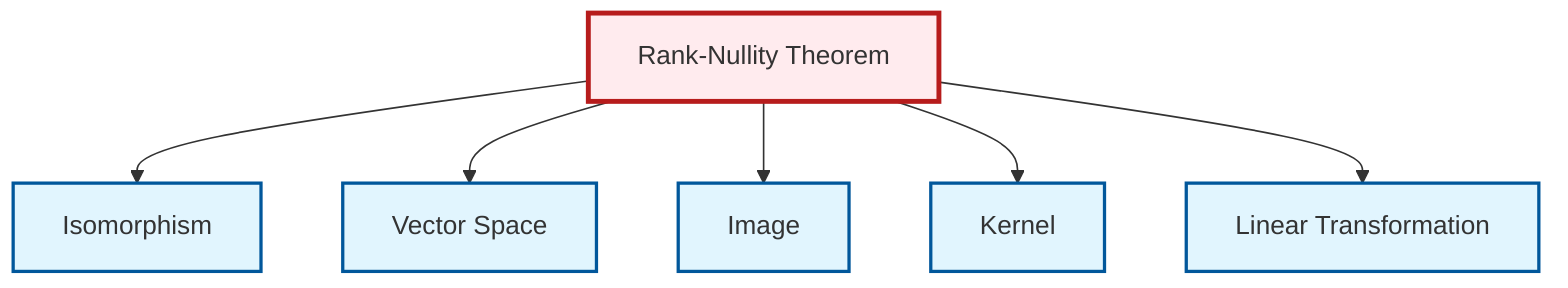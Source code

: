 graph TD
    classDef definition fill:#e1f5fe,stroke:#01579b,stroke-width:2px
    classDef theorem fill:#f3e5f5,stroke:#4a148c,stroke-width:2px
    classDef axiom fill:#fff3e0,stroke:#e65100,stroke-width:2px
    classDef example fill:#e8f5e9,stroke:#1b5e20,stroke-width:2px
    classDef current fill:#ffebee,stroke:#b71c1c,stroke-width:3px
    def-kernel["Kernel"]:::definition
    thm-rank-nullity["Rank-Nullity Theorem"]:::theorem
    def-linear-transformation["Linear Transformation"]:::definition
    def-image["Image"]:::definition
    def-vector-space["Vector Space"]:::definition
    def-isomorphism["Isomorphism"]:::definition
    thm-rank-nullity --> def-isomorphism
    thm-rank-nullity --> def-vector-space
    thm-rank-nullity --> def-image
    thm-rank-nullity --> def-kernel
    thm-rank-nullity --> def-linear-transformation
    class thm-rank-nullity current